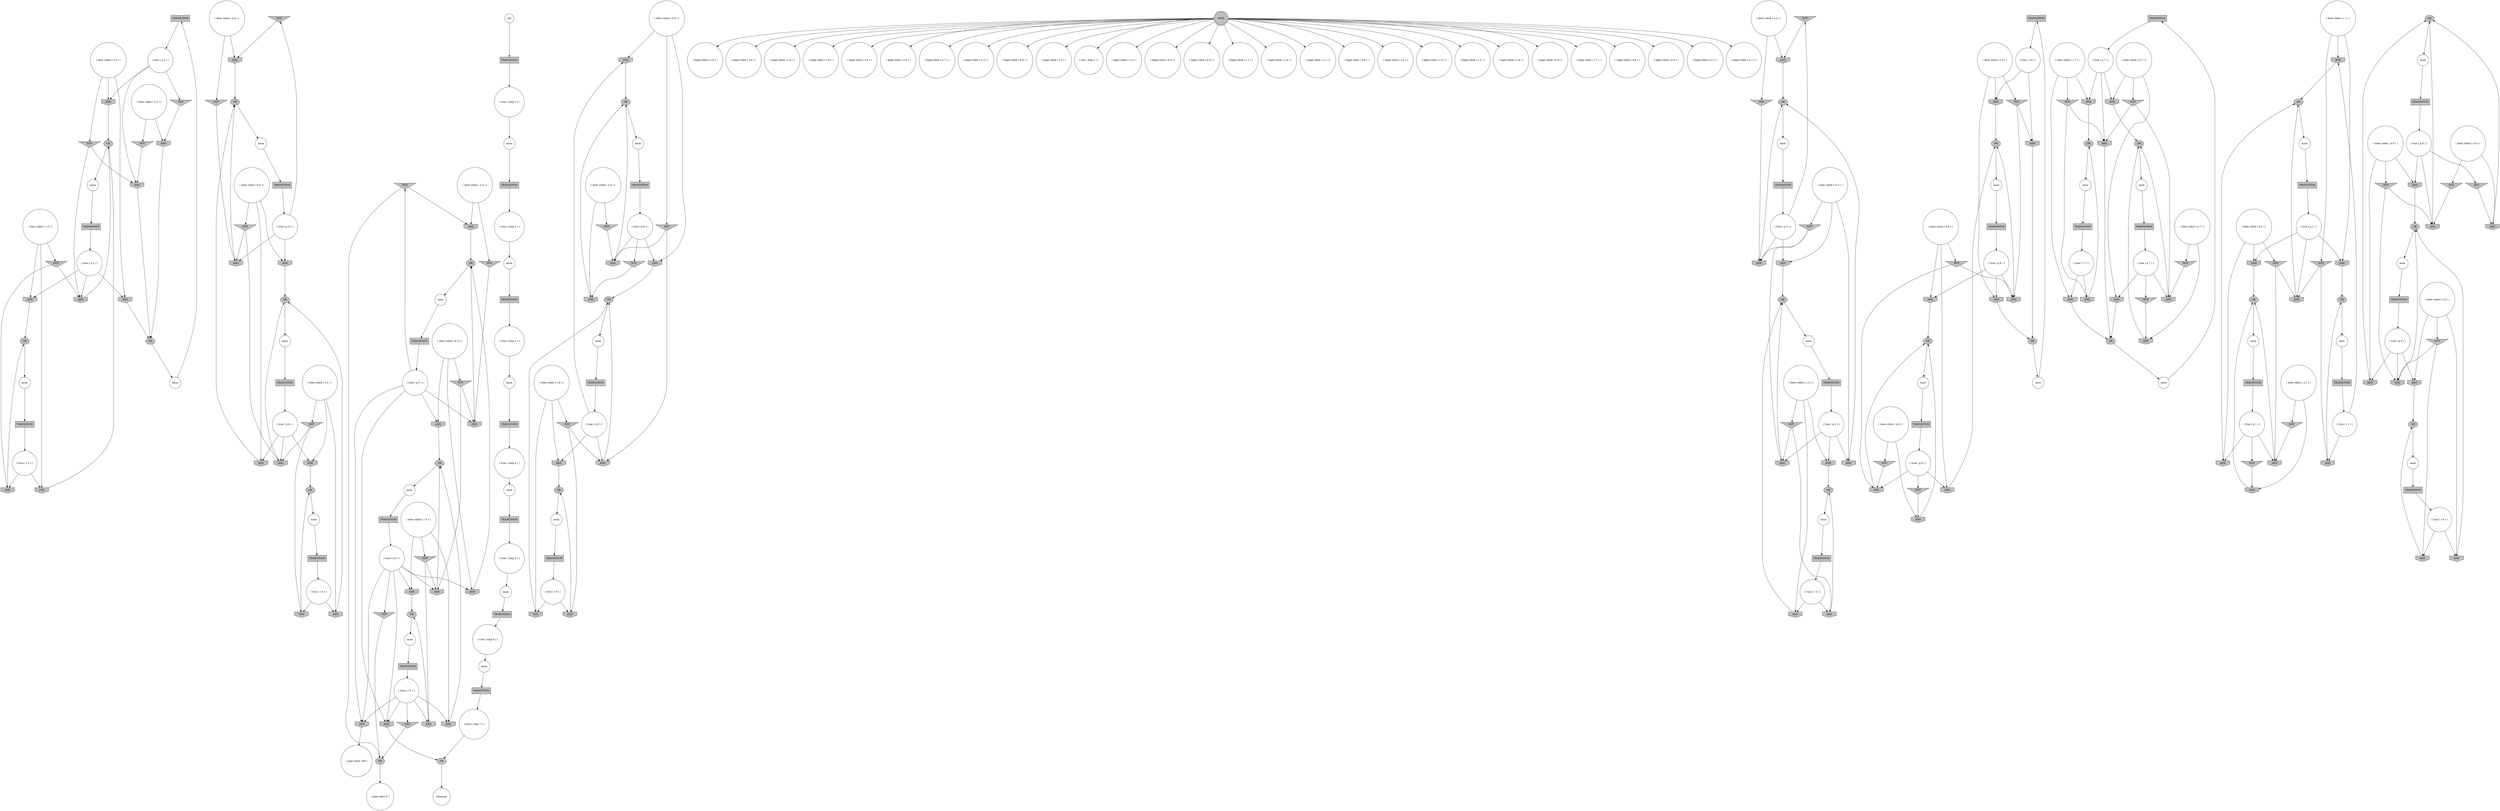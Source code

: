 digraph propNet
{
	"@326147d9"[shape=box, style= filled, fillcolor=grey, label="TRANSITION"]; "@326147d9"->"@64bd4e3c"; 
	"@67de0c09"[shape=invtriangle, style= filled, fillcolor=grey, label="NOT"]; "@67de0c09"->"@22e85825"; 
	"@7eaa2ef2"[shape=ellipse, style= filled, fillcolor=grey, label="OR"]; "@7eaa2ef2"->"@56f052d5"; 
	"@29b22d99"[shape=invtriangle, style= filled, fillcolor=grey, label="NOT"]; "@29b22d99"->"@7f9360e7"; 
	"@540523be"[shape=invhouse, style= filled, fillcolor=grey, label="AND"]; "@540523be"->"@11c19919"; 
	"@68acbd3a"[shape=circle, style= filled, fillcolor=white, label="anon"]; "@68acbd3a"->"@3b5ad1da"; 
	"@1c87093"[shape=circle, style= filled, fillcolor=white, label="anon"]; "@1c87093"->"@31ca1a68"; 
	"@41e3a0ec"[shape=circle, style= filled, fillcolor=white, label="anon"]; "@41e3a0ec"->"@1a87ad67"; 
	"@45d1c3cd"[shape=invtriangle, style= filled, fillcolor=grey, label="NOT"]; "@45d1c3cd"->"@4e8deb8a"; "@45d1c3cd"->"@7cd1a1ab"; 
	"@7c83d8be"[shape=circle, style= filled, fillcolor=white, label="( legal robot ( c 9 ) )"]; 
	"@50fba502"[shape=circle, style= filled, fillcolor=white, label="( does robot ( b 4 ) )"]; "@50fba502"->"@390e4fd7"; "@50fba502"->"@5ec736e4"; "@50fba502"->"@233dcd27"; 
	"@53458dcb"[shape=invtriangle, style= filled, fillcolor=grey, label="NOT"]; "@53458dcb"->"@7b603522"; 
	"@566a2f81"[shape=box, style= filled, fillcolor=grey, label="TRANSITION"]; "@566a2f81"->"@5d85fe0c"; 
	"@815a3a1"[shape=box, style= filled, fillcolor=grey, label="TRANSITION"]; "@815a3a1"->"@68e4e358"; 
	"@290e1513"[shape=circle, style= filled, fillcolor=white, label="( true ( step 4 ) )"]; "@290e1513"->"@47e9d9b1"; 
	"@4fb595f3"[shape=box, style= filled, fillcolor=grey, label="TRANSITION"]; "@4fb595f3"->"@23042fcc"; 
	"@47e9d9b1"[shape=circle, style= filled, fillcolor=white, label="anon"]; "@47e9d9b1"->"@4054824"; 
	"@2fbef1ac"[shape=invhouse, style= filled, fillcolor=grey, label="AND"]; "@2fbef1ac"->"@15151aa"; 
	"@7cd2b918"[shape=ellipse, style= filled, fillcolor=grey, label="OR"]; "@7cd2b918"->"@6e7616ad"; 
	"@2c8fcc7b"[shape=circle, style= filled, fillcolor=white, label="( true ( step 3 ) )"]; "@2c8fcc7b"->"@57f7cdc7"; 
	"@6789b939"[shape=circle, style= filled, fillcolor=white, label="anon"]; "@6789b939"->"@45486306"; 
	"@35de4376"[shape=invhouse, style= filled, fillcolor=grey, label="AND"]; "@35de4376"->"@7eaa2ef2"; 
	"@3fb7edd3"[shape=ellipse, style= filled, fillcolor=grey, label="OR"]; "@3fb7edd3"->"@445ed853"; 
	"@531ed166"[shape=invtriangle, style= filled, fillcolor=grey, label="NOT"]; "@531ed166"->"@58886ad0"; 
	"@707efa96"[shape=circle, style= filled, fillcolor=white, label="( true ( p 8 ) )"]; "@707efa96"->"@439ce47a"; "@707efa96"->"@38834cfb"; "@707efa96"->"@2075c78d"; 
	"@2bab5dae"[shape=circle, style= filled, fillcolor=white, label="( goal robot 100 )"]; 
	"@4e300429"[shape=box, style= filled, fillcolor=grey, label="TRANSITION"]; "@4e300429"->"@1594df96"; 
	"@2b68989e"[shape=circle, style= filled, fillcolor=white, label="( true ( p 5 ) )"]; "@2b68989e"->"@3de6696c"; "@2b68989e"->"@71b493c6"; "@2b68989e"->"@58886ad0"; "@2b68989e"->"@566798eb"; "@2b68989e"->"@7db06a21"; 
	"@366ef7ba"[shape=circle, style= filled, fillcolor=white, label="( legal robot ( c 6 ) )"]; 
	"@39edd9b3"[shape=box, style= filled, fillcolor=grey, label="TRANSITION"]; "@39edd9b3"->"@5ee04fd"; 
	"@38ad5fab"[shape=invhouse, style= filled, fillcolor=grey, label="AND"]; "@38ad5fab"->"@51e2a069"; 
	"@2d14d18f"[shape=box, style= filled, fillcolor=grey, label="TRANSITION"]; "@2d14d18f"->"@2b68989e"; 
	"@418952cc"[shape=box, style= filled, fillcolor=grey, label="TRANSITION"]; "@418952cc"->"@4df8b14"; 
	"@2df824a"[shape=ellipse, style= filled, fillcolor=grey, label="OR"]; "@2df824a"->"@1fe2c9bf"; 
	"@f8600d6"[shape=circle, style= filled, fillcolor=white, label="( legal robot ( a 4 ) )"]; 
	"@349319d9"[shape=invhouse, style= filled, fillcolor=grey, label="AND"]; "@349319d9"->"@3bce4a8a"; 
	"@3d2a416a"[shape=circle, style= filled, fillcolor=white, label="anon"]; "@3d2a416a"->"@5c2a1ed"; 
	"@6dc220eb"[shape=ellipse, style= filled, fillcolor=grey, label="OR"]; "@6dc220eb"->"@63ff5c98"; 
	"@4e4b12d9"[shape=invhouse, style= filled, fillcolor=grey, label="AND"]; "@4e4b12d9"->"@12183272"; 
	"@7ee41d4a"[shape=invhouse, style= filled, fillcolor=grey, label="AND"]; "@7ee41d4a"->"@3c0b655a"; 
	"@212cb585"[shape=ellipse, style= filled, fillcolor=grey, label="OR"]; "@212cb585"->"@7e413fc6"; 
	"@2f49f041"[shape=circle, style= filled, fillcolor=white, label="( legal robot ( c 8 ) )"]; 
	"@35e09eab"[shape=circle, style= filled, fillcolor=white, label="( legal robot ( a 6 ) )"]; 
	"@102b1682"[shape=circle, style= filled, fillcolor=white, label="anon"]; "@102b1682"->"@5554ea79"; 
	"@c5f468"[shape=invhouse, style= filled, fillcolor=grey, label="AND"]; "@c5f468"->"@3fb7edd3"; 
	"@7e413fc6"[shape=circle, style= filled, fillcolor=white, label="anon"]; "@7e413fc6"->"@47875da7"; 
	"@7aec8784"[shape=invtriangle, style= filled, fillcolor=grey, label="NOT"]; "@7aec8784"->"@35de4376"; "@7aec8784"->"@3eb52a28"; 
	"@12a45435"[shape=invtriangle, style= filled, fillcolor=grey, label="NOT"]; "@12a45435"->"@55d7fc31"; 
	"@6e72d873"[shape=circle, style= filled, fillcolor=white, label="( legal robot ( a 5 ) )"]; 
	"@75fc25e5"[shape=circle, style= filled, fillcolor=white, label="anon"]; "@75fc25e5"->"@39edd9b3"; 
	"@11082823"[shape=invhouse, style= filled, fillcolor=grey, label="AND"]; "@11082823"->"@24bb6086"; 
	"@5b4bc4e6"[shape=circle, style= filled, fillcolor=white, label="( true ( r 4 ) )"]; "@5b4bc4e6"->"@6460029d"; "@5b4bc4e6"->"@35de4376"; 
	"@56f2c96c"[shape=invhouse, style= filled, fillcolor=grey, label="AND"]; "@56f2c96c"->"@1d1d2066"; 
	"@23042fcc"[shape=circle, style= filled, fillcolor=white, label="( true ( p 4 ) )"]; "@23042fcc"->"@67de0c09"; "@23042fcc"->"@5a9bc984"; "@23042fcc"->"@233dcd27"; 
	"@5484ff20"[shape=ellipse, style= filled, fillcolor=grey, label="OR"]; "@5484ff20"->"@6789b939"; 
	"@207e5619"[shape=invhouse, style= filled, fillcolor=grey, label="AND"]; "@207e5619"->"@3c0b655a"; 
	"@15151aa"[shape=ellipse, style= filled, fillcolor=grey, label="OR"]; "@15151aa"->"@1c87093"; 
	"@299c6163"[shape=circle, style= filled, fillcolor=white, label="( does robot ( b 8 ) )"]; "@299c6163"->"@59bdbfec"; "@299c6163"->"@439ce47a"; "@299c6163"->"@540523be"; 
	"@58886ad0"[shape=invhouse, style= filled, fillcolor=grey, label="AND"]; "@58886ad0"->"@115af049"; 
	"@35c4795e"[shape=ellipse, style= filled, fillcolor=grey, label="OR"]; "@35c4795e"->"@75fc25e5"; 
	"@e56c3cf"[shape=ellipse, style= filled, fillcolor=grey, label="OR"]; "@e56c3cf"->"@62515263"; 
	"@7e63f09e"[shape=circle, style= filled, fillcolor=white, label="( true ( q 2 ) )"]; "@7e63f09e"->"@3987f9f1"; "@7e63f09e"->"@38ad5fab"; "@7e63f09e"->"@62d844a9"; 
	"@32b3a5a0"[shape=invhouse, style= filled, fillcolor=grey, label="AND"]; "@32b3a5a0"->"@6dc220eb"; 
	"@71b493c6"[shape=invhouse, style= filled, fillcolor=grey, label="AND"]; "@71b493c6"->"@2bab5dae"; 
	"@72ebf3f0"[shape=circle, style= filled, fillcolor=white, label="init"]; "@72ebf3f0"->"@60dc4c81"; 
	"@6460029d"[shape=invhouse, style= filled, fillcolor=grey, label="AND"]; "@6460029d"->"@7cd2b918"; 
	"@202264da"[shape=invhouse, style= filled, fillcolor=grey, label="AND"]; "@202264da"->"@3fb7edd3"; 
	"@7bf52460"[shape=invhouse, style= filled, fillcolor=grey, label="AND"]; "@7bf52460"->"@7eaa2ef2"; 
	"@633a1778"[shape=circle, style= filled, fillcolor=white, label="anon"]; "@633a1778"->"@418952cc"; 
	"@36e3ffdf"[shape=invtriangle, style= filled, fillcolor=grey, label="NOT"]; "@36e3ffdf"->"@32b3a5a0"; "@36e3ffdf"->"@2c3299f6"; 
	"@1d1d2066"[shape=ellipse, style= filled, fillcolor=grey, label="OR"]; "@1d1d2066"->"@633a1778"; 
	"@c45aa2c"[shape=circle, style= filled, fillcolor=white, label="( does robot ( b 5 ) )"]; "@c45aa2c"->"@55e29b99"; "@c45aa2c"->"@31a734ff"; "@c45aa2c"->"@7db06a21"; 
	"@42bd93cd"[shape=invtriangle, style= filled, fillcolor=grey, label="NOT"]; "@42bd93cd"->"@20c87621"; "@42bd93cd"->"@2c3299f6"; 
	"@6bf51e5c"[shape=invtriangle, style= filled, fillcolor=grey, label="NOT"]; "@6bf51e5c"->"@38834cfb"; 
	"@1624e801"[shape=invtriangle, style= filled, fillcolor=grey, label="NOT"]; "@1624e801"->"@5a9bc984"; 
	"@6267fe80"[shape=circle, style= filled, fillcolor=white, label="( legal robot ( b 7 ) )"]; 
	"@647fc8b2"[shape=circle, style= filled, fillcolor=white, label="anon"]; "@647fc8b2"->"@44a9a32c"; 
	"@138b9a72"[shape=box, style= filled, fillcolor=grey, label="TRANSITION"]; "@138b9a72"->"@41e8fa70"; 
	"@45486306"[shape=box, style= filled, fillcolor=grey, label="TRANSITION"]; "@45486306"->"@3c70315"; 
	"@d2d58b"[shape=circle, style= filled, fillcolor=white, label="anon"]; "@d2d58b"->"@4fb595f3"; 
	"@393e6226"[shape=circle, style= filled, fillcolor=white, label="( does robot ( b 1 ) )"]; "@393e6226"->"@2e9dca26"; "@393e6226"->"@207e5619"; "@393e6226"->"@7e79b177"; 
	"@7f81497d"[shape=circle, style= filled, fillcolor=white, label="( legal robot ( b 2 ) )"]; 
	"@7d1c19e6"[shape=ellipse, style= filled, fillcolor=grey, label="OR"]; "@7d1c19e6"->"@3fe88b35"; 
	"@1cad7d80"[shape=circle, style= filled, fillcolor=white, label="( does robot ( c 8 ) )"]; "@1cad7d80"->"@de26e52"; "@1cad7d80"->"@62d1b72d"; "@1cad7d80"->"@420a6d35"; 
	"@622b2af3"[shape=ellipse, style= filled, fillcolor=grey, label="OR"]; "@622b2af3"->"@10e9df"; 
	"@48c5186e"[shape=invhouse, style= filled, fillcolor=grey, label="AND"]; "@48c5186e"->"@3fb7edd3"; 
	"@9be1041"[shape=circle, style= filled, fillcolor=white, label="anon"]; "@9be1041"->"@138b9a72"; 
	"@3a87d472"[shape=invhouse, style= filled, fillcolor=grey, label="AND"]; "@3a87d472"->"@7adafa2c"; 
	"@4054824"[shape=box, style= filled, fillcolor=grey, label="TRANSITION"]; "@4054824"->"@1f248f2b"; 
	"@3f508f31"[shape=invhouse, style= filled, fillcolor=grey, label="AND"]; "@3f508f31"->"@212cb585"; 
	"@62515263"[shape=circle, style= filled, fillcolor=white, label="anon"]; "@62515263"->"@566a2f81"; 
	"@50bfd66a"[shape=circle, style= filled, fillcolor=white, label="( legal robot ( b 6 ) )"]; 
	"@539c5048"[shape=box, style= filled, fillcolor=grey, label="TRANSITION"]; "@539c5048"->"@5e76f2e8"; 
	"@2f3acc52"[shape=invhouse, style= filled, fillcolor=grey, label="AND"]; "@2f3acc52"->"@24bb6086"; 
	"@10b41166"[shape=box, style= filled, fillcolor=grey, label="TRANSITION"]; "@10b41166"->"@7e63f09e"; 
	"@5288d319"[shape=invtriangle, style= filled, fillcolor=grey, label="NOT"]; "@5288d319"->"@14db38a4"; "@5288d319"->"@62d844a9"; 
	"@54aa2db"[shape=circle, style= filled, fillcolor=white, label="( legal robot ( c 5 ) )"]; 
	"@2e831a91"[shape=circle, style= filled, fillcolor=white, label="( true ( r 9 ) )"]; "@2e831a91"->"@4f4b2f1a"; "@2e831a91"->"@11082823"; 
	"@4ab83be0"[shape=invtriangle, style= filled, fillcolor=grey, label="NOT"]; "@4ab83be0"->"@5631573"; "@4ab83be0"->"@63a6b16f"; 
	"@919db9e"[shape=invhouse, style= filled, fillcolor=grey, label="AND"]; "@919db9e"->"@2ecc5436"; 
	"@7f1e1bbf"[shape=circle, style= filled, fillcolor=white, label="( init ( step 1 ) )"]; 
	"@5554ea79"[shape=box, style= filled, fillcolor=grey, label="TRANSITION"]; "@5554ea79"->"@67723c7f"; 
	"@60407166"[shape=invhouse, style= filled, fillcolor=grey, label="AND"]; "@60407166"->"@12183272"; 
	"@7297e3a5"[shape=circle, style= filled, fillcolor=white, label="anon"]; "@7297e3a5"->"@76c3358b"; 
	"@7e79b177"[shape=invhouse, style= filled, fillcolor=grey, label="AND"]; "@7e79b177"->"@213c2d7f"; 
	"@7860b407"[shape=invhouse, style= filled, fillcolor=grey, label="AND"]; "@7860b407"->"@212cb585"; 
	"@38834cfb"[shape=invhouse, style= filled, fillcolor=grey, label="AND"]; "@38834cfb"->"@11c19919"; 
	"@de26e52"[shape=invhouse, style= filled, fillcolor=grey, label="AND"]; "@de26e52"->"@2df824a"; 
	"@1f3c53a8"[shape=circle, style= filled, fillcolor=white, label="( legal robot ( c 4 ) )"]; 
	"@168497f6"[shape=invhouse, style= filled, fillcolor=grey, label="AND"]; "@168497f6"->"@1d1d2066"; 
	"@9d532ae"[shape=circle, style= filled, fillcolor=white, label="( true ( r 5 ) )"]; "@9d532ae"->"@71b493c6"; "@9d532ae"->"@823d278"; "@9d532ae"->"@566798eb"; "@9d532ae"->"@7cd1a1ab"; "@9d532ae"->"@919db9e"; 
	"@10a33ce2"[shape=circle, style= filled, fillcolor=white, label="( true ( step 2 ) )"]; "@10a33ce2"->"@74d402dd"; 
	"@a7981d5"[shape=invtriangle, style= filled, fillcolor=grey, label="NOT"]; "@a7981d5"->"@4f4b2f1a"; "@a7981d5"->"@2f3acc52"; 
	"@2ecc5436"[shape=ellipse, style= filled, fillcolor=grey, label="OR"]; "@2ecc5436"->"@68acbd3a"; 
	"@74d402dd"[shape=circle, style= filled, fillcolor=white, label="anon"]; "@74d402dd"->"@1e9af0b1"; 
	"@390e4fd7"[shape=invtriangle, style= filled, fillcolor=grey, label="NOT"]; "@390e4fd7"->"@5a9bc984"; "@390e4fd7"->"@3eb52a28"; 
	"@66952905"[shape=circle, style= filled, fillcolor=white, label="( does robot ( c 1 ) )"]; "@66952905"->"@4a6e0a9"; "@66952905"->"@7ee41d4a"; "@66952905"->"@4ab83be0"; 
	"@3c70315"[shape=circle, style= filled, fillcolor=white, label="( true ( r 3 ) )"]; "@3c70315"->"@61e090ee"; "@3c70315"->"@48c5186e"; 
	"@ffeef1"[shape=circle, style= filled, fillcolor=white, label="( legal robot ( b 3 ) )"]; 
	"@3927ff0d"[shape=invhouse, style= filled, fillcolor=grey, label="AND"]; "@3927ff0d"->"@2df824a"; 
	"@5c0ad483"[shape=invhouse, style= filled, fillcolor=grey, label="AND"]; "@5c0ad483"->"@622b2af3"; 
	"@560932fe"[shape=ellipse, style= filled, fillcolor=grey, label="OR"]; "@560932fe"->"@75f2edd2"; 
	"@26d510e8"[shape=circle, style= filled, fillcolor=white, label="( does robot ( a 6 ) )"]; "@26d510e8"->"@63fb050c"; "@26d510e8"->"@60407166"; 
	"@71971eb3"[shape=invtriangle, style= filled, fillcolor=grey, label="NOT"]; "@71971eb3"->"@7860b407"; 
	"@7c6c2896"[shape=circle, style= filled, fillcolor=white, label="( does robot ( c 3 ) )"]; "@7c6c2896"->"@75c45731"; "@7c6c2896"->"@48c5186e"; "@7c6c2896"->"@20dccfab"; 
	"@44d5575"[shape=invtriangle, style= filled, fillcolor=grey, label="NOT"]; "@44d5575"->"@14db38a4"; 
	"@727f3b8a"[shape=doublecircle, style= filled, fillcolor=grey, label="TRUE"]; "@727f3b8a"->"@6295f290"; "@727f3b8a"->"@2f49f041"; "@727f3b8a"->"@1f3c53a8"; "@727f3b8a"->"@35e09eab"; "@727f3b8a"->"@340ae1cf"; "@727f3b8a"->"@e4600c0"; "@727f3b8a"->"@6267fe80"; "@727f3b8a"->"@15db4492"; "@727f3b8a"->"@11afd9cc"; "@727f3b8a"->"@7c83d8be"; "@727f3b8a"->"@6e72d873"; "@727f3b8a"->"@ffeef1"; "@727f3b8a"->"@7f81497d"; "@727f3b8a"->"@4af429d7"; "@727f3b8a"->"@31984a9d"; "@727f3b8a"->"@6709da93"; "@727f3b8a"->"@76705d28"; "@727f3b8a"->"@1975b7f9"; "@727f3b8a"->"@50bfd66a"; "@727f3b8a"->"@3aaa3518"; "@727f3b8a"->"@26a0e990"; "@727f3b8a"->"@22a010ba"; "@727f3b8a"->"@54aa2db"; "@727f3b8a"->"@3003e926"; "@727f3b8a"->"@7f1e1bbf"; "@727f3b8a"->"@2dd1082f"; "@727f3b8a"->"@366ef7ba"; "@727f3b8a"->"@f8600d6"; 
	"@62d1b72d"[shape=invhouse, style= filled, fillcolor=grey, label="AND"]; "@62d1b72d"->"@7adafa2c"; 
	"@76705d28"[shape=circle, style= filled, fillcolor=white, label="( legal robot ( a 9 ) )"]; 
	"@3aaa3518"[shape=circle, style= filled, fillcolor=white, label="( legal robot ( c 7 ) )"]; 
	"@26a0e990"[shape=circle, style= filled, fillcolor=white, label="( legal robot ( a 8 ) )"]; 
	"@62946d22"[shape=circle, style= filled, fillcolor=white, label="( does robot ( b 9 ) )"]; "@62946d22"->"@3f508f31"; "@62946d22"->"@7e8905bd"; "@62946d22"->"@27db0da1"; 
	"@323f265b"[shape=circle, style= filled, fillcolor=white, label="( true ( r 1 ) )"]; "@323f265b"->"@7ee41d4a"; "@323f265b"->"@63a6b16f"; 
	"@3de6696c"[shape=invtriangle, style= filled, fillcolor=grey, label="NOT"]; "@3de6696c"->"@7f9360e7"; "@3de6696c"->"@62135133"; 
	"@6d21f653"[shape=circle, style= filled, fillcolor=white, label="( true ( r 2 ) )"]; "@6d21f653"->"@2fbef1ac"; "@6d21f653"->"@46ac97cc"; 
	"@75c45731"[shape=invhouse, style= filled, fillcolor=grey, label="AND"]; "@75c45731"->"@5484ff20"; 
	"@3987f9f1"[shape=invhouse, style= filled, fillcolor=grey, label="AND"]; "@3987f9f1"->"@15151aa"; 
	"@2bb83048"[shape=invtriangle, style= filled, fillcolor=grey, label="NOT"]; "@2bb83048"->"@74122d9c"; 
	"@5ffbc355"[shape=circle, style= filled, fillcolor=white, label="( true ( q 5 ) )"]; "@5ffbc355"->"@55e29b99"; "@5ffbc355"->"@71b493c6"; "@5ffbc355"->"@5c0ad483"; "@5ffbc355"->"@4e8deb8a"; "@5ffbc355"->"@29b22d99"; "@5ffbc355"->"@566798eb"; 
	"@1594df96"[shape=circle, style= filled, fillcolor=white, label="( true ( step 7 ) )"]; "@1594df96"->"@560932fe"; 
	"@7f9360e7"[shape=ellipse, style= filled, fillcolor=grey, label="OR"]; "@7f9360e7"->"@24bf1f20"; 
	"@63a6b16f"[shape=invhouse, style= filled, fillcolor=grey, label="AND"]; "@63a6b16f"->"@49586cbd"; 
	"@1a87ad67"[shape=box, style= filled, fillcolor=grey, label="TRANSITION"]; "@1a87ad67"->"@12948069"; 
	"@3e5e9db7"[shape=circle, style= filled, fillcolor=white, label="anon"]; "@3e5e9db7"->"@42bb0406"; 
	"@44a9a32c"[shape=box, style= filled, fillcolor=grey, label="TRANSITION"]; "@44a9a32c"->"@10ea443f"; 
	"@4b455d1c"[shape=circle, style= filled, fillcolor=white, label="( does robot ( b 7 ) )"]; "@4b455d1c"->"@36e3ffdf"; "@4b455d1c"->"@20e5ace9"; "@4b455d1c"->"@3458213c"; 
	"@4b8e899c"[shape=circle, style= filled, fillcolor=white, label="( does robot ( c 4 ) )"]; "@4b8e899c"->"@7aec8784"; "@4b8e899c"->"@6460029d"; "@4b8e899c"->"@7bf52460"; 
	"@4545f5e3"[shape=invtriangle, style= filled, fillcolor=grey, label="NOT"]; "@4545f5e3"->"@74122d9c"; "@4545f5e3"->"@c5f468"; 
	"@233dcd27"[shape=invhouse, style= filled, fillcolor=grey, label="AND"]; "@233dcd27"->"@7cd2b918"; 
	"@69107c05"[shape=invtriangle, style= filled, fillcolor=grey, label="NOT"]; "@69107c05"->"@79429cb2"; 
	"@690bc995"[shape=invhouse, style= filled, fillcolor=grey, label="AND"]; "@690bc995"->"@12183272"; 
	"@7db06a21"[shape=invhouse, style= filled, fillcolor=grey, label="AND"]; "@7db06a21"->"@2ecc5436"; 
	"@4e0a2a38"[shape=circle, style= filled, fillcolor=white, label="( does robot ( a 2 ) )"]; "@4e0a2a38"->"@44d5575"; "@4e0a2a38"->"@6d588325"; 
	"@3c0b655a"[shape=ellipse, style= filled, fillcolor=grey, label="OR"]; "@3c0b655a"->"@102b1682"; 
	"@5a9bc984"[shape=invhouse, style= filled, fillcolor=grey, label="AND"]; "@5a9bc984"->"@605b28c9"; 
	"@4969dd64"[shape=circle, style= filled, fillcolor=white, label="( does robot ( b 3 ) )"]; "@4969dd64"->"@202264da"; "@4969dd64"->"@375c929a"; "@4969dd64"->"@4545f5e3"; 
	"@36511e0a"[shape=circle, style= filled, fillcolor=white, label="( true ( r 8 ) )"]; "@36511e0a"->"@62d1b72d"; "@36511e0a"->"@3927ff0d"; 
	"@46ac97cc"[shape=invhouse, style= filled, fillcolor=grey, label="AND"]; "@46ac97cc"->"@7d1c19e6"; 
	"@1f7d2f0e"[shape=box, style= filled, fillcolor=grey, label="TRANSITION"]; "@1f7d2f0e"->"@5b4bc4e6"; 
	"@29422384"[shape=invhouse, style= filled, fillcolor=grey, label="AND"]; "@29422384"->"@e56c3cf"; 
	"@1d6dba0a"[shape=circle, style= filled, fillcolor=white, label="( true ( q 8 ) )"]; "@1d6dba0a"->"@de26e52"; "@1d6dba0a"->"@3a87d472"; "@1d6dba0a"->"@540523be"; 
	"@16ad339b"[shape=invtriangle, style= filled, fillcolor=grey, label="NOT"]; "@16ad339b"->"@451710be"; 
	"@31a734ff"[shape=invtriangle, style= filled, fillcolor=grey, label="NOT"]; "@31a734ff"->"@4e8deb8a"; "@31a734ff"->"@58886ad0"; 
	"@7f9480b8"[shape=invhouse, style= filled, fillcolor=grey, label="AND"]; "@7f9480b8"->"@e56c3cf"; 
	"@135d4273"[shape=box, style= filled, fillcolor=grey, label="TRANSITION"]; "@135d4273"->"@323f265b"; 
	"@61b59919"[shape=circle, style= filled, fillcolor=white, label="( does robot ( a 1 ) )"]; "@61b59919"->"@59db9f45"; "@61b59919"->"@69107c05"; 
	"@4f4b2f1a"[shape=invhouse, style= filled, fillcolor=grey, label="AND"]; "@4f4b2f1a"->"@48f81402"; 
	"@595780d9"[shape=invhouse, style= filled, fillcolor=grey, label="AND"]; "@595780d9"->"@7d1c19e6"; 
	"@59db9f45"[shape=invhouse, style= filled, fillcolor=grey, label="AND"]; "@59db9f45"->"@213c2d7f"; 
	"@4b8bbb61"[shape=box, style= filled, fillcolor=grey, label="TRANSITION"]; "@4b8bbb61"->"@10a33ce2"; 
	"@55d7fc31"[shape=invhouse, style= filled, fillcolor=grey, label="AND"]; "@55d7fc31"->"@212cb585"; 
	"@4af429d7"[shape=circle, style= filled, fillcolor=white, label="( legal robot ( a 2 ) )"]; 
	"@7cd1a1ab"[shape=invhouse, style= filled, fillcolor=grey, label="AND"]; "@7cd1a1ab"->"@622b2af3"; 
	"@213c2d7f"[shape=ellipse, style= filled, fillcolor=grey, label="OR"]; "@213c2d7f"->"@75cefde4"; 
	"@626bd9e0"[shape=circle, style= filled, fillcolor=white, label="( true ( p 7 ) )"]; "@626bd9e0"->"@16ad339b"; "@626bd9e0"->"@32b3a5a0"; "@626bd9e0"->"@20e5ace9"; 
	"@4c4b11e9"[shape=circle, style= filled, fillcolor=white, label="anon"]; "@4c4b11e9"->"@135d4273"; 
	"@5d17c0eb"[shape=box, style= filled, fillcolor=grey, label="TRANSITION"]; "@5d17c0eb"->"@290e1513"; 
	"@4914a947"[shape=invhouse, style= filled, fillcolor=grey, label="AND"]; "@4914a947"->"@48f81402"; 
	"@2c3299f6"[shape=invhouse, style= filled, fillcolor=grey, label="AND"]; "@2c3299f6"->"@35c4795e"; 
	"@62d844a9"[shape=invhouse, style= filled, fillcolor=grey, label="AND"]; "@62d844a9"->"@7d1c19e6"; 
	"@41e8fa70"[shape=circle, style= filled, fillcolor=white, label="( true ( q 9 ) )"]; "@41e8fa70"->"@3f508f31"; "@41e8fa70"->"@2f3acc52"; "@41e8fa70"->"@4914a947"; 
	"@22e85825"[shape=invhouse, style= filled, fillcolor=grey, label="AND"]; "@22e85825"->"@605b28c9"; 
	"@2136bdda"[shape=invhouse, style= filled, fillcolor=grey, label="AND"]; "@2136bdda"->"@35c4795e"; 
	"@63fb050c"[shape=invtriangle, style= filled, fillcolor=grey, label="NOT"]; "@63fb050c"->"@4e4b12d9"; 
	"@5ec736e4"[shape=invhouse, style= filled, fillcolor=grey, label="AND"]; "@5ec736e4"->"@605b28c9"; 
	"@2dd1082f"[shape=circle, style= filled, fillcolor=white, label="( legal robot ( a 7 ) )"]; 
	"@5eef9f84"[shape=circle, style= filled, fillcolor=white, label="( does robot ( c 5 ) )"]; "@5eef9f84"->"@45d1c3cd"; "@5eef9f84"->"@5c0ad483"; "@5eef9f84"->"@919db9e"; 
	"@6239da8a"[shape=circle, style= filled, fillcolor=white, label="( does robot ( a 8 ) )"]; "@6239da8a"->"@14800aa1"; "@6239da8a"->"@6bf51e5c"; 
	"@71257687"[shape=circle, style= filled, fillcolor=white, label="( does robot ( b 2 ) )"]; "@71257687"->"@38ad5fab"; "@71257687"->"@595780d9"; "@71257687"->"@5288d319"; 
	"@9b8119a"[shape=box, style= filled, fillcolor=grey, label="TRANSITION"]; "@9b8119a"->"@6c97d3f0"; 
	"@3eb52a28"[shape=invhouse, style= filled, fillcolor=grey, label="AND"]; "@3eb52a28"->"@7cd2b918"; 
	"@67b2b131"[shape=circle, style= filled, fillcolor=white, label="anon"]; "@67b2b131"->"@4b8bbb61"; 
	"@63db6942"[shape=invtriangle, style= filled, fillcolor=grey, label="NOT"]; "@63db6942"->"@59db9f45"; 
	"@2e9dca26"[shape=invtriangle, style= filled, fillcolor=grey, label="NOT"]; "@2e9dca26"->"@79429cb2"; "@2e9dca26"->"@5631573"; 
	"@3248bc64"[shape=box, style= filled, fillcolor=grey, label="TRANSITION"]; "@3248bc64"->"@626bd9e0"; 
	"@4526ba64"[shape=circle, style= filled, fillcolor=white, label="( true ( p 9 ) )"]; "@4526ba64"->"@71971eb3"; "@4526ba64"->"@55d7fc31"; "@4526ba64"->"@27db0da1"; 
	"@43f2f70a"[shape=circle, style= filled, fillcolor=white, label="( does robot ( a 4 ) )"]; "@43f2f70a"->"@1624e801"; "@43f2f70a"->"@22e85825"; 
	"@56f052d5"[shape=circle, style= filled, fillcolor=white, label="anon"]; "@56f052d5"->"@1f7d2f0e"; 
	"@4df8b14"[shape=circle, style= filled, fillcolor=white, label="( true ( q 6 ) )"]; "@4df8b14"->"@460ab1b4"; "@4df8b14"->"@29422384"; "@4df8b14"->"@690bc995"; 
	"@5e76f2e8"[shape=circle, style= filled, fillcolor=white, label="( true ( p 3 ) )"]; "@5e76f2e8"->"@53458dcb"; "@5e76f2e8"->"@74122d9c"; "@5e76f2e8"->"@202264da"; 
	"@340ae1cf"[shape=circle, style= filled, fillcolor=white, label="( legal robot ( c 1 ) )"]; 
	"@1e9af0b1"[shape=box, style= filled, fillcolor=grey, label="TRANSITION"]; "@1e9af0b1"->"@2c8fcc7b"; 
	"@3458213c"[shape=invhouse, style= filled, fillcolor=grey, label="AND"]; "@3458213c"->"@6dc220eb"; 
	"@451710be"[shape=invhouse, style= filled, fillcolor=grey, label="AND"]; "@451710be"->"@6dc220eb"; 
	"@16e9b4bb"[shape=circle, style= filled, fillcolor=white, label="anon"]; "@16e9b4bb"->"@9f07597"; 
	"@14cb754f"[shape=circle, style= filled, fillcolor=white, label="( does robot ( a 9 ) )"]; "@14cb754f"->"@12a45435"; "@14cb754f"->"@7860b407"; 
	"@14800aa1"[shape=invhouse, style= filled, fillcolor=grey, label="AND"]; "@14800aa1"->"@11c19919"; 
	"@5ee04fd"[shape=circle, style= filled, fillcolor=white, label="( true ( q 7 ) )"]; "@5ee04fd"->"@3458213c"; "@5ee04fd"->"@349319d9"; "@5ee04fd"->"@2c3299f6"; 
	"@11c19919"[shape=ellipse, style= filled, fillcolor=grey, label="OR"]; "@11c19919"->"@3d2a416a"; 
	"@69408a75"[shape=circle, style= filled, fillcolor=white, label="( does robot ( a 3 ) )"]; "@69408a75"->"@2bb83048"; "@69408a75"->"@7b603522"; 
	"@445ed853"[shape=circle, style= filled, fillcolor=white, label="anon"]; "@445ed853"->"@1de2481b"; 
	"@68c12474"[shape=invtriangle, style= filled, fillcolor=grey, label="NOT"]; "@68c12474"->"@60407166"; 
	"@24bf1f20"[shape=circle, style= filled, fillcolor=white, label="( goal robot 0 )"]; 
	"@55e29b99"[shape=invhouse, style= filled, fillcolor=grey, label="AND"]; "@55e29b99"->"@115af049"; 
	"@67723c7f"[shape=circle, style= filled, fillcolor=white, label="( true ( q 1 ) )"]; "@67723c7f"->"@4a6e0a9"; "@67723c7f"->"@5631573"; "@67723c7f"->"@7e79b177"; 
	"@1975b7f9"[shape=circle, style= filled, fillcolor=white, label="( legal robot ( b 9 ) )"]; 
	"@3bce4a8a"[shape=ellipse, style= filled, fillcolor=grey, label="OR"]; "@3bce4a8a"->"@647fc8b2"; 
	"@61e090ee"[shape=invhouse, style= filled, fillcolor=grey, label="AND"]; "@61e090ee"->"@5484ff20"; 
	"@1fe2c9bf"[shape=circle, style= filled, fillcolor=white, label="anon"]; "@1fe2c9bf"->"@2e6f947b"; 
	"@22a010ba"[shape=circle, style= filled, fillcolor=white, label="( legal robot ( b 5 ) )"]; 
	"@823d278"[shape=invtriangle, style= filled, fillcolor=grey, label="NOT"]; "@823d278"->"@7f9360e7"; 
	"@3003e926"[shape=circle, style= filled, fillcolor=white, label="( legal robot ( b 1 ) )"]; 
	"@1bb0889a"[shape=invtriangle, style= filled, fillcolor=grey, label="NOT"]; "@1bb0889a"->"@2fbef1ac"; "@1bb0889a"->"@62d844a9"; 
	"@4a6e0a9"[shape=invhouse, style= filled, fillcolor=grey, label="AND"]; "@4a6e0a9"->"@49586cbd"; 
	"@5893bca2"[shape=invtriangle, style= filled, fillcolor=grey, label="NOT"]; "@5893bca2"->"@32b3a5a0"; 
	"@3b5ad1da"[shape=box, style= filled, fillcolor=grey, label="TRANSITION"]; "@3b5ad1da"->"@5ffbc355"; 
	"@42bb0406"[shape=box, style= filled, fillcolor=grey, label="TRANSITION"]; "@42bb0406"->"@1d6dba0a"; 
	"@115af049"[shape=ellipse, style= filled, fillcolor=grey, label="OR"]; "@115af049"->"@69555185"; 
	"@9f07597"[shape=box, style= filled, fillcolor=grey, label="TRANSITION"]; "@9f07597"->"@2e831a91"; 
	"@354d581b"[shape=ellipse, style= filled, fillcolor=grey, label="OR"]; "@354d581b"->"@68d36ff3"; 
	"@4b0e18ba"[shape=circle, style= filled, fillcolor=white, label="( does robot ( c 9 ) )"]; "@4b0e18ba"->"@11082823"; "@4b0e18ba"->"@a7981d5"; "@4b0e18ba"->"@4914a947"; 
	"@2075c78d"[shape=invtriangle, style= filled, fillcolor=grey, label="NOT"]; "@2075c78d"->"@14800aa1"; 
	"@75cefde4"[shape=circle, style= filled, fillcolor=white, label="anon"]; "@75cefde4"->"@9b8119a"; 
	"@2e6f947b"[shape=box, style= filled, fillcolor=grey, label="TRANSITION"]; "@2e6f947b"->"@36511e0a"; 
	"@460ab1b4"[shape=invhouse, style= filled, fillcolor=grey, label="AND"]; "@460ab1b4"->"@1d1d2066"; 
	"@6295f290"[shape=circle, style= filled, fillcolor=white, label="( legal robot ( b 4 ) )"]; 
	"@31ca1a68"[shape=box, style= filled, fillcolor=grey, label="TRANSITION"]; "@31ca1a68"->"@6d21f653"; 
	"@76c3358b"[shape=box, style= filled, fillcolor=grey, label="TRANSITION"]; "@76c3358b"->"@3de4905a"; 
	"@3de4905a"[shape=circle, style= filled, fillcolor=white, label="( true ( p 6 ) )"]; "@3de4905a"->"@4e4b12d9"; "@3de4905a"->"@168497f6"; "@3de4905a"->"@68c12474"; 
	"@7adafa2c"[shape=ellipse, style= filled, fillcolor=grey, label="OR"]; "@7adafa2c"->"@3e5e9db7"; 
	"@10e9df"[shape=circle, style= filled, fillcolor=white, label="anon"]; "@10e9df"->"@427ab40c"; 
	"@11afd9cc"[shape=circle, style= filled, fillcolor=white, label="( legal robot ( b 8 ) )"]; 
	"@49586cbd"[shape=ellipse, style= filled, fillcolor=grey, label="OR"]; "@49586cbd"->"@4c4b11e9"; 
	"@485b78cf"[shape=invtriangle, style= filled, fillcolor=grey, label="NOT"]; "@485b78cf"->"@6d588325"; 
	"@1e9cd8db"[shape=circle, style= filled, fillcolor=white, label="( true ( q 3 ) )"]; "@1e9cd8db"->"@75c45731"; "@1e9cd8db"->"@c5f468"; "@1e9cd8db"->"@375c929a"; 
	"@75f2edd2"[shape=circle, style= filled, fillcolor=white, label="terminal"]; 
	"@74122d9c"[shape=invhouse, style= filled, fillcolor=grey, label="AND"]; "@74122d9c"->"@354d581b"; 
	"@51e2a069"[shape=ellipse, style= filled, fillcolor=grey, label="OR"]; "@51e2a069"->"@7591777e"; 
	"@64bd4e3c"[shape=circle, style= filled, fillcolor=white, label="( true ( p 2 ) )"]; "@64bd4e3c"->"@485b78cf"; "@64bd4e3c"->"@595780d9"; "@64bd4e3c"->"@14db38a4"; 
	"@605b28c9"[shape=ellipse, style= filled, fillcolor=grey, label="OR"]; "@605b28c9"->"@d2d58b"; 
	"@31984a9d"[shape=circle, style= filled, fillcolor=white, label="( legal robot ( c 2 ) )"]; 
	"@1f248f2b"[shape=circle, style= filled, fillcolor=white, label="( true ( step 5 ) )"]; "@1f248f2b"->"@41e3a0ec"; 
	"@5631573"[shape=invhouse, style= filled, fillcolor=grey, label="AND"]; "@5631573"->"@3c0b655a"; 
	"@75088a1b"[shape=circle, style= filled, fillcolor=white, label="( does robot ( b 6 ) )"]; "@75088a1b"->"@168497f6"; "@75088a1b"->"@690bc995"; "@75088a1b"->"@3a32ea4"; 
	"@439ce47a"[shape=invhouse, style= filled, fillcolor=grey, label="AND"]; "@439ce47a"->"@7adafa2c"; 
	"@62135133"[shape=invhouse, style= filled, fillcolor=grey, label="AND"]; "@62135133"->"@115af049"; 
	"@5979b7b0"[shape=invtriangle, style= filled, fillcolor=grey, label="NOT"]; "@5979b7b0"->"@460ab1b4"; "@5979b7b0"->"@7f9480b8"; 
	"@375c929a"[shape=invhouse, style= filled, fillcolor=grey, label="AND"]; "@375c929a"->"@354d581b"; 
	"@58651e95"[shape=circle, style= filled, fillcolor=white, label="( true ( step 1 ) )"]; "@58651e95"->"@67b2b131"; 
	"@27db0da1"[shape=invhouse, style= filled, fillcolor=grey, label="AND"]; "@27db0da1"->"@24bb6086"; 
	"@1de2481b"[shape=box, style= filled, fillcolor=grey, label="TRANSITION"]; "@1de2481b"->"@1e9cd8db"; 
	"@31dd7736"[shape=circle, style= filled, fillcolor=white, label="( does robot ( c 7 ) )"]; "@31dd7736"->"@2136bdda"; "@31dd7736"->"@42bd93cd"; "@31dd7736"->"@349319d9"; 
	"@60dc4c81"[shape=box, style= filled, fillcolor=grey, label="TRANSITION"]; "@60dc4c81"->"@58651e95"; 
	"@6e7616ad"[shape=circle, style= filled, fillcolor=white, label="anon"]; "@6e7616ad"->"@815a3a1"; 
	"@6d4c4d61"[shape=circle, style= filled, fillcolor=white, label="( does robot ( a 7 ) )"]; "@6d4c4d61"->"@5893bca2"; "@6d4c4d61"->"@451710be"; 
	"@6c97d3f0"[shape=circle, style= filled, fillcolor=white, label="( true ( p 1 ) )"]; "@6c97d3f0"->"@63db6942"; "@6c97d3f0"->"@79429cb2"; "@6c97d3f0"->"@207e5619"; 
	"@5c2a1ed"[shape=box, style= filled, fillcolor=grey, label="TRANSITION"]; "@5c2a1ed"->"@707efa96"; 
	"@420a6d35"[shape=invtriangle, style= filled, fillcolor=grey, label="NOT"]; "@420a6d35"->"@3a87d472"; "@420a6d35"->"@3927ff0d"; 
	"@10ea443f"[shape=circle, style= filled, fillcolor=white, label="( true ( r 7 ) )"]; "@10ea443f"->"@20c87621"; "@10ea443f"->"@2136bdda"; 
	"@7e8905bd"[shape=invtriangle, style= filled, fillcolor=grey, label="NOT"]; "@7e8905bd"->"@2f3acc52"; "@7e8905bd"->"@55d7fc31"; 
	"@566798eb"[shape=invhouse, style= filled, fillcolor=grey, label="AND"]; "@566798eb"->"@560932fe"; 
	"@24bb6086"[shape=ellipse, style= filled, fillcolor=grey, label="OR"]; "@24bb6086"->"@9be1041"; 
	"@48f81402"[shape=ellipse, style= filled, fillcolor=grey, label="OR"]; "@48f81402"->"@16e9b4bb"; 
	"@62381d92"[shape=circle, style= filled, fillcolor=white, label="( does robot ( a 5 ) )"]; "@62381d92"->"@62135133"; "@62381d92"->"@531ed166"; 
	"@68d36ff3"[shape=circle, style= filled, fillcolor=white, label="anon"]; "@68d36ff3"->"@539c5048"; 
	"@e4600c0"[shape=circle, style= filled, fillcolor=white, label="( legal robot ( a 3 ) )"]; 
	"@4e8deb8a"[shape=invhouse, style= filled, fillcolor=grey, label="AND"]; "@4e8deb8a"->"@2ecc5436"; 
	"@3fe88b35"[shape=circle, style= filled, fillcolor=white, label="anon"]; "@3fe88b35"->"@10b41166"; 
	"@15db4492"[shape=circle, style= filled, fillcolor=white, label="( legal robot ( a 1 ) )"]; 
	"@63ff5c98"[shape=circle, style= filled, fillcolor=white, label="anon"]; "@63ff5c98"->"@3248bc64"; 
	"@3a32ea4"[shape=invtriangle, style= filled, fillcolor=grey, label="NOT"]; "@3a32ea4"->"@4e4b12d9"; "@3a32ea4"->"@460ab1b4"; 
	"@20c87621"[shape=invhouse, style= filled, fillcolor=grey, label="AND"]; "@20c87621"->"@3bce4a8a"; 
	"@687ec028"[shape=circle, style= filled, fillcolor=white, label="( does robot ( c 6 ) )"]; "@687ec028"->"@29422384"; "@687ec028"->"@56f2c96c"; "@687ec028"->"@5979b7b0"; 
	"@427ab40c"[shape=box, style= filled, fillcolor=grey, label="TRANSITION"]; "@427ab40c"->"@9d532ae"; 
	"@7b603522"[shape=invhouse, style= filled, fillcolor=grey, label="AND"]; "@7b603522"->"@354d581b"; 
	"@57f7cdc7"[shape=circle, style= filled, fillcolor=white, label="anon"]; "@57f7cdc7"->"@5d17c0eb"; 
	"@12183272"[shape=ellipse, style= filled, fillcolor=grey, label="OR"]; "@12183272"->"@7297e3a5"; 
	"@12948069"[shape=circle, style= filled, fillcolor=white, label="( true ( step 6 ) )"]; "@12948069"->"@4858cca9"; 
	"@29978933"[shape=circle, style= filled, fillcolor=white, label="( does robot ( c 2 ) )"]; "@29978933"->"@3987f9f1"; "@29978933"->"@46ac97cc"; "@29978933"->"@1bb0889a"; 
	"@6d588325"[shape=invhouse, style= filled, fillcolor=grey, label="AND"]; "@6d588325"->"@51e2a069"; 
	"@6709da93"[shape=circle, style= filled, fillcolor=white, label="( legal robot ( c 3 ) )"]; 
	"@79429cb2"[shape=invhouse, style= filled, fillcolor=grey, label="AND"]; "@79429cb2"->"@213c2d7f"; 
	"@4858cca9"[shape=circle, style= filled, fillcolor=white, label="anon"]; "@4858cca9"->"@4e300429"; 
	"@69555185"[shape=circle, style= filled, fillcolor=white, label="anon"]; "@69555185"->"@2d14d18f"; 
	"@20dccfab"[shape=invtriangle, style= filled, fillcolor=grey, label="NOT"]; "@20dccfab"->"@61e090ee"; "@20dccfab"->"@c5f468"; 
	"@7591777e"[shape=circle, style= filled, fillcolor=white, label="anon"]; "@7591777e"->"@326147d9"; 
	"@47875da7"[shape=box, style= filled, fillcolor=grey, label="TRANSITION"]; "@47875da7"->"@4526ba64"; 
	"@5d85fe0c"[shape=circle, style= filled, fillcolor=white, label="( true ( r 6 ) )"]; "@5d85fe0c"->"@7f9480b8"; "@5d85fe0c"->"@56f2c96c"; 
	"@59bdbfec"[shape=invtriangle, style= filled, fillcolor=grey, label="NOT"]; "@59bdbfec"->"@3a87d472"; "@59bdbfec"->"@38834cfb"; 
	"@68e4e358"[shape=circle, style= filled, fillcolor=white, label="( true ( q 4 ) )"]; "@68e4e358"->"@5ec736e4"; "@68e4e358"->"@7bf52460"; "@68e4e358"->"@3eb52a28"; 
	"@14db38a4"[shape=invhouse, style= filled, fillcolor=grey, label="AND"]; "@14db38a4"->"@51e2a069"; 
	"@20e5ace9"[shape=invhouse, style= filled, fillcolor=grey, label="AND"]; "@20e5ace9"->"@35c4795e"; 
}